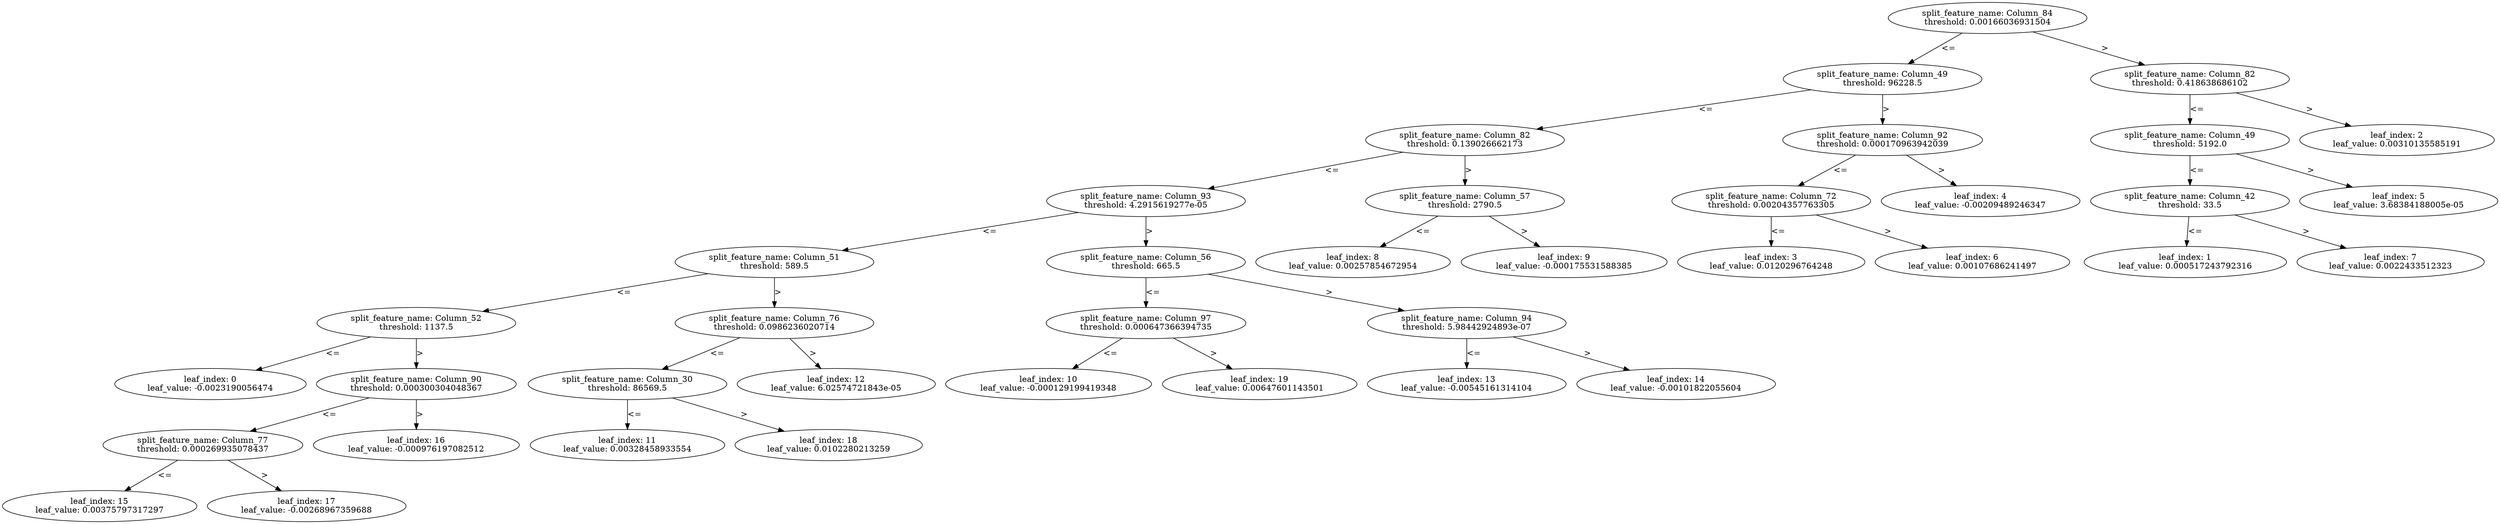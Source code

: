 digraph Tree99 {
	split0 [label="split_feature_name: Column_84\nthreshold: 0.00166036931504"]
	split2 [label="split_feature_name: Column_49\nthreshold: 96228.5"]
	split7 [label="split_feature_name: Column_82\nthreshold: 0.139026662173"]
	split9 [label="split_feature_name: Column_93\nthreshold: 4.2915619277e-05"]
	split10 [label="split_feature_name: Column_51\nthreshold: 589.5"]
	split14 [label="split_feature_name: Column_52\nthreshold: 1137.5"]
	leaf0 [label="leaf_index: 0\nleaf_value: -0.0023190056474"]
	split14 -> leaf0 [label="<="]
	split15 [label="split_feature_name: Column_90\nthreshold: 0.000300304048367"]
	split16 [label="split_feature_name: Column_77\nthreshold: 0.000269935078437"]
	leaf15 [label="leaf_index: 15\nleaf_value: 0.00375797317297"]
	split16 -> leaf15 [label="<="]
	leaf17 [label="leaf_index: 17\nleaf_value: -0.00268967359688"]
	split16 -> leaf17 [label=">"]
	split15 -> split16 [label="<="]
	leaf16 [label="leaf_index: 16\nleaf_value: -0.000976197082512"]
	split15 -> leaf16 [label=">"]
	split14 -> split15 [label=">"]
	split10 -> split14 [label="<="]
	split11 [label="split_feature_name: Column_76\nthreshold: 0.0986236020714"]
	split17 [label="split_feature_name: Column_30\nthreshold: 86569.5"]
	leaf11 [label="leaf_index: 11\nleaf_value: 0.00328458933554"]
	split17 -> leaf11 [label="<="]
	leaf18 [label="leaf_index: 18\nleaf_value: 0.0102280213259"]
	split17 -> leaf18 [label=">"]
	split11 -> split17 [label="<="]
	leaf12 [label="leaf_index: 12\nleaf_value: 6.02574721843e-05"]
	split11 -> leaf12 [label=">"]
	split10 -> split11 [label=">"]
	split9 -> split10 [label="<="]
	split12 [label="split_feature_name: Column_56\nthreshold: 665.5"]
	split18 [label="split_feature_name: Column_97\nthreshold: 0.000647366394735"]
	leaf10 [label="leaf_index: 10\nleaf_value: -0.000129199419348"]
	split18 -> leaf10 [label="<="]
	leaf19 [label="leaf_index: 19\nleaf_value: 0.00647601143501"]
	split18 -> leaf19 [label=">"]
	split12 -> split18 [label="<="]
	split13 [label="split_feature_name: Column_94\nthreshold: 5.98442924893e-07"]
	leaf13 [label="leaf_index: 13\nleaf_value: -0.00545161314104"]
	split13 -> leaf13 [label="<="]
	leaf14 [label="leaf_index: 14\nleaf_value: -0.00101822055604"]
	split13 -> leaf14 [label=">"]
	split12 -> split13 [label=">"]
	split9 -> split12 [label=">"]
	split7 -> split9 [label="<="]
	split8 [label="split_feature_name: Column_57\nthreshold: 2790.5"]
	leaf8 [label="leaf_index: 8\nleaf_value: 0.00257854672954"]
	split8 -> leaf8 [label="<="]
	leaf9 [label="leaf_index: 9\nleaf_value: -0.000175531588385"]
	split8 -> leaf9 [label=">"]
	split7 -> split8 [label=">"]
	split2 -> split7 [label="<="]
	split3 [label="split_feature_name: Column_92\nthreshold: 0.000170963942039"]
	split5 [label="split_feature_name: Column_72\nthreshold: 0.00204357763305"]
	leaf3 [label="leaf_index: 3\nleaf_value: 0.0120296764248"]
	split5 -> leaf3 [label="<="]
	leaf6 [label="leaf_index: 6\nleaf_value: 0.00107686241497"]
	split5 -> leaf6 [label=">"]
	split3 -> split5 [label="<="]
	leaf4 [label="leaf_index: 4\nleaf_value: -0.00209489246347"]
	split3 -> leaf4 [label=">"]
	split2 -> split3 [label=">"]
	split0 -> split2 [label="<="]
	split1 [label="split_feature_name: Column_82\nthreshold: 0.418638686102"]
	split4 [label="split_feature_name: Column_49\nthreshold: 5192.0"]
	split6 [label="split_feature_name: Column_42\nthreshold: 33.5"]
	leaf1 [label="leaf_index: 1\nleaf_value: 0.000517243792316"]
	split6 -> leaf1 [label="<="]
	leaf7 [label="leaf_index: 7\nleaf_value: 0.0022433512323"]
	split6 -> leaf7 [label=">"]
	split4 -> split6 [label="<="]
	leaf5 [label="leaf_index: 5\nleaf_value: 3.68384188005e-05"]
	split4 -> leaf5 [label=">"]
	split1 -> split4 [label="<="]
	leaf2 [label="leaf_index: 2\nleaf_value: 0.00310135585191"]
	split1 -> leaf2 [label=">"]
	split0 -> split1 [label=">"]
}
